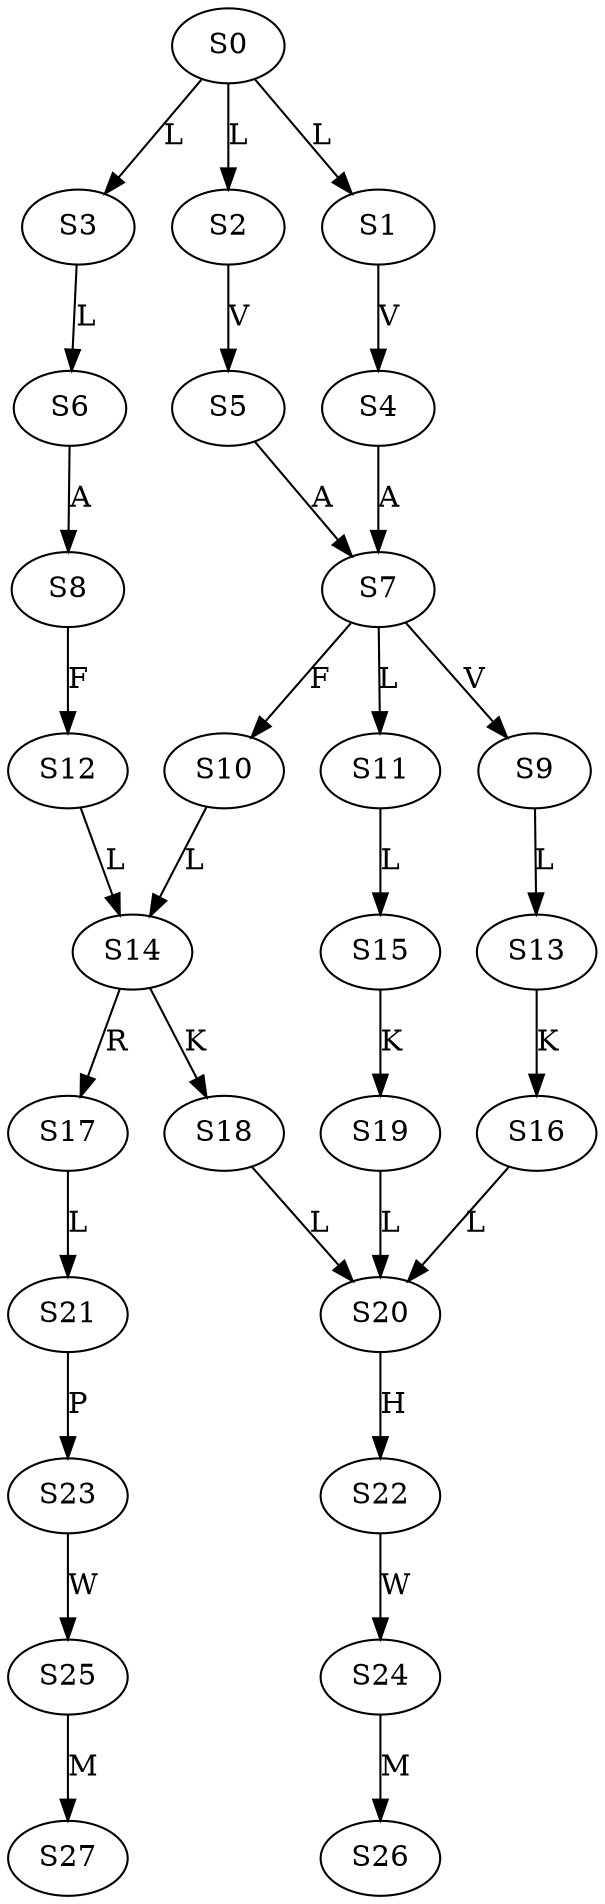 strict digraph  {
	S0 -> S1 [ label = L ];
	S0 -> S2 [ label = L ];
	S0 -> S3 [ label = L ];
	S1 -> S4 [ label = V ];
	S2 -> S5 [ label = V ];
	S3 -> S6 [ label = L ];
	S4 -> S7 [ label = A ];
	S5 -> S7 [ label = A ];
	S6 -> S8 [ label = A ];
	S7 -> S9 [ label = V ];
	S7 -> S10 [ label = F ];
	S7 -> S11 [ label = L ];
	S8 -> S12 [ label = F ];
	S9 -> S13 [ label = L ];
	S10 -> S14 [ label = L ];
	S11 -> S15 [ label = L ];
	S12 -> S14 [ label = L ];
	S13 -> S16 [ label = K ];
	S14 -> S17 [ label = R ];
	S14 -> S18 [ label = K ];
	S15 -> S19 [ label = K ];
	S16 -> S20 [ label = L ];
	S17 -> S21 [ label = L ];
	S18 -> S20 [ label = L ];
	S19 -> S20 [ label = L ];
	S20 -> S22 [ label = H ];
	S21 -> S23 [ label = P ];
	S22 -> S24 [ label = W ];
	S23 -> S25 [ label = W ];
	S24 -> S26 [ label = M ];
	S25 -> S27 [ label = M ];
}
